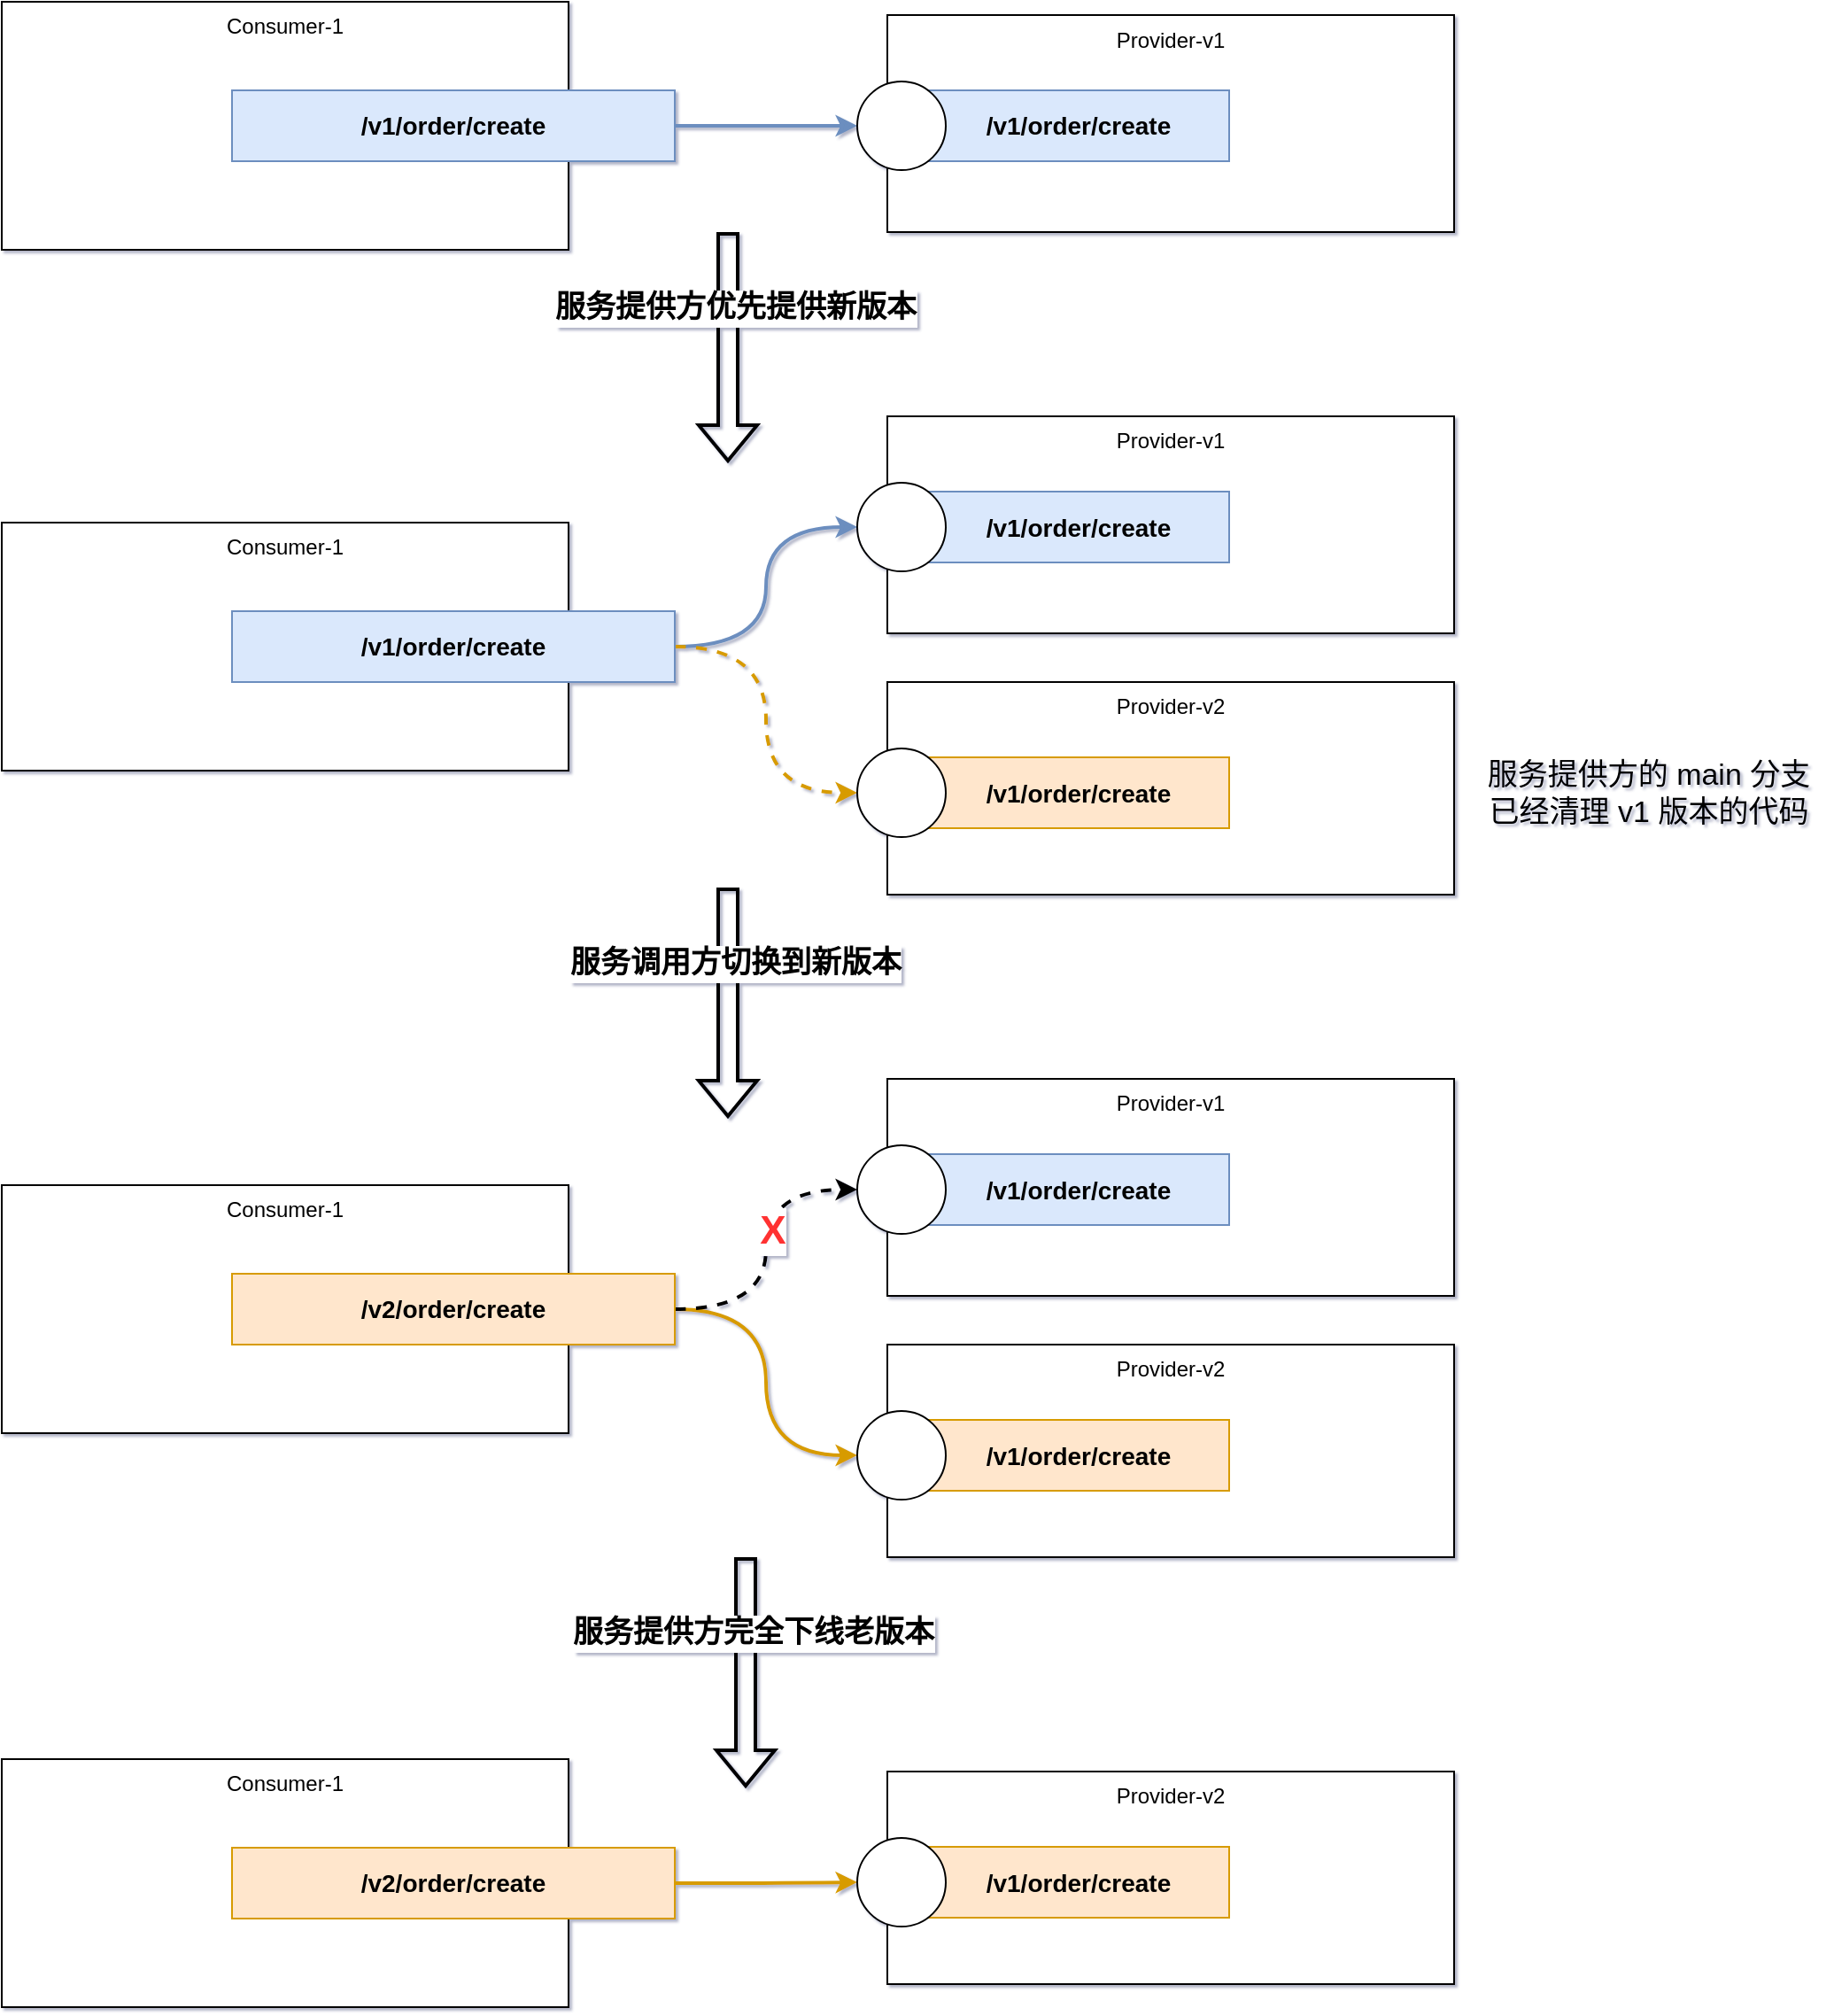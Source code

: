 <mxfile version="17.5.0" type="github">
  <diagram id="WiGuBrc1i97fH-FrYtEF" name="第 1 页">
    <mxGraphModel dx="1426" dy="-375" grid="0" gridSize="10" guides="1" tooltips="1" connect="1" arrows="1" fold="1" page="1" pageScale="1" pageWidth="827" pageHeight="1169" math="0" shadow="1">
      <root>
        <mxCell id="0" />
        <mxCell id="1" parent="0" />
        <mxCell id="TS1yVxYaO-tpHvFG9DHE-1" value="Consumer-1" style="rounded=0;whiteSpace=wrap;html=1;verticalAlign=top;" vertex="1" parent="1">
          <mxGeometry x="30" y="1250" width="320" height="140" as="geometry" />
        </mxCell>
        <mxCell id="TS1yVxYaO-tpHvFG9DHE-2" style="edgeStyle=orthogonalEdgeStyle;rounded=0;orthogonalLoop=1;jettySize=auto;html=1;entryX=0;entryY=0.5;entryDx=0;entryDy=0;fontSize=14;curved=1;fillColor=#dae8fc;strokeColor=#6c8ebf;strokeWidth=2;" edge="1" parent="1" source="TS1yVxYaO-tpHvFG9DHE-3" target="TS1yVxYaO-tpHvFG9DHE-9">
          <mxGeometry relative="1" as="geometry" />
        </mxCell>
        <mxCell id="TS1yVxYaO-tpHvFG9DHE-3" value="/v1/order/create" style="rounded=0;whiteSpace=wrap;html=1;fillColor=#dae8fc;strokeColor=#6c8ebf;fontStyle=1;fontSize=14;" vertex="1" parent="1">
          <mxGeometry x="160" y="1300" width="250" height="40" as="geometry" />
        </mxCell>
        <mxCell id="TS1yVxYaO-tpHvFG9DHE-6" value="Provider-v1" style="rounded=0;whiteSpace=wrap;html=1;verticalAlign=top;" vertex="1" parent="1">
          <mxGeometry x="530" y="1257.5" width="320" height="122.5" as="geometry" />
        </mxCell>
        <mxCell id="TS1yVxYaO-tpHvFG9DHE-7" value="/v1/order/create" style="rounded=0;whiteSpace=wrap;html=1;fillColor=#dae8fc;strokeColor=#6c8ebf;fontStyle=1;fontSize=14;" vertex="1" parent="1">
          <mxGeometry x="553" y="1300" width="170" height="40" as="geometry" />
        </mxCell>
        <mxCell id="TS1yVxYaO-tpHvFG9DHE-9" value="" style="ellipse;whiteSpace=wrap;html=1;aspect=fixed;" vertex="1" parent="1">
          <mxGeometry x="513" y="1295" width="50" height="50" as="geometry" />
        </mxCell>
        <mxCell id="TS1yVxYaO-tpHvFG9DHE-11" value="Consumer-1" style="rounded=0;whiteSpace=wrap;html=1;verticalAlign=top;" vertex="1" parent="1">
          <mxGeometry x="30" y="1544" width="320" height="140" as="geometry" />
        </mxCell>
        <mxCell id="TS1yVxYaO-tpHvFG9DHE-24" style="edgeStyle=orthogonalEdgeStyle;rounded=0;orthogonalLoop=1;jettySize=auto;html=1;entryX=0;entryY=0.5;entryDx=0;entryDy=0;curved=1;strokeWidth=2;fillColor=#dae8fc;strokeColor=#6c8ebf;" edge="1" parent="1" source="TS1yVxYaO-tpHvFG9DHE-13" target="TS1yVxYaO-tpHvFG9DHE-23">
          <mxGeometry relative="1" as="geometry" />
        </mxCell>
        <mxCell id="TS1yVxYaO-tpHvFG9DHE-36" style="edgeStyle=orthogonalEdgeStyle;curved=1;rounded=0;orthogonalLoop=1;jettySize=auto;html=1;entryX=0;entryY=0.5;entryDx=0;entryDy=0;dashed=1;fontSize=22;fontColor=#FF3333;strokeWidth=2;fillColor=#ffe6cc;strokeColor=#d79b00;" edge="1" parent="1" source="TS1yVxYaO-tpHvFG9DHE-13" target="TS1yVxYaO-tpHvFG9DHE-19">
          <mxGeometry relative="1" as="geometry" />
        </mxCell>
        <mxCell id="TS1yVxYaO-tpHvFG9DHE-13" value="/v1/order/create" style="rounded=0;whiteSpace=wrap;html=1;fillColor=#dae8fc;strokeColor=#6c8ebf;fontStyle=1;fontSize=14;" vertex="1" parent="1">
          <mxGeometry x="160" y="1594" width="250" height="40" as="geometry" />
        </mxCell>
        <mxCell id="TS1yVxYaO-tpHvFG9DHE-16" value="Provider-v2" style="rounded=0;whiteSpace=wrap;html=1;verticalAlign=top;" vertex="1" parent="1">
          <mxGeometry x="530" y="1634" width="320" height="120" as="geometry" />
        </mxCell>
        <mxCell id="TS1yVxYaO-tpHvFG9DHE-17" value="/v1/order/create" style="rounded=0;whiteSpace=wrap;html=1;fillColor=#ffe6cc;strokeColor=#d79b00;fontStyle=1;fontSize=14;" vertex="1" parent="1">
          <mxGeometry x="553" y="1676.5" width="170" height="40" as="geometry" />
        </mxCell>
        <mxCell id="TS1yVxYaO-tpHvFG9DHE-19" value="" style="ellipse;whiteSpace=wrap;html=1;aspect=fixed;" vertex="1" parent="1">
          <mxGeometry x="513" y="1671.5" width="50" height="50" as="geometry" />
        </mxCell>
        <mxCell id="TS1yVxYaO-tpHvFG9DHE-21" value="Provider-v1" style="rounded=0;whiteSpace=wrap;html=1;verticalAlign=top;" vertex="1" parent="1">
          <mxGeometry x="530" y="1484" width="320" height="122.5" as="geometry" />
        </mxCell>
        <mxCell id="TS1yVxYaO-tpHvFG9DHE-22" value="/v1/order/create" style="rounded=0;whiteSpace=wrap;html=1;fillColor=#dae8fc;strokeColor=#6c8ebf;fontStyle=1;fontSize=14;" vertex="1" parent="1">
          <mxGeometry x="553" y="1526.5" width="170" height="40" as="geometry" />
        </mxCell>
        <mxCell id="TS1yVxYaO-tpHvFG9DHE-23" value="" style="ellipse;whiteSpace=wrap;html=1;aspect=fixed;" vertex="1" parent="1">
          <mxGeometry x="513" y="1521.5" width="50" height="50" as="geometry" />
        </mxCell>
        <mxCell id="TS1yVxYaO-tpHvFG9DHE-25" value="Consumer-1" style="rounded=0;whiteSpace=wrap;html=1;verticalAlign=top;" vertex="1" parent="1">
          <mxGeometry x="30" y="1918" width="320" height="140" as="geometry" />
        </mxCell>
        <mxCell id="TS1yVxYaO-tpHvFG9DHE-26" style="edgeStyle=orthogonalEdgeStyle;rounded=0;orthogonalLoop=1;jettySize=auto;html=1;entryX=0;entryY=0.5;entryDx=0;entryDy=0;curved=1;strokeWidth=2;fillColor=#ffe6cc;strokeColor=#d79b00;" edge="1" parent="1" source="TS1yVxYaO-tpHvFG9DHE-27" target="TS1yVxYaO-tpHvFG9DHE-30">
          <mxGeometry relative="1" as="geometry" />
        </mxCell>
        <mxCell id="TS1yVxYaO-tpHvFG9DHE-34" style="edgeStyle=orthogonalEdgeStyle;curved=1;rounded=0;orthogonalLoop=1;jettySize=auto;html=1;entryX=0;entryY=0.5;entryDx=0;entryDy=0;strokeWidth=2;dashed=1;" edge="1" parent="1" source="TS1yVxYaO-tpHvFG9DHE-27" target="TS1yVxYaO-tpHvFG9DHE-33">
          <mxGeometry relative="1" as="geometry" />
        </mxCell>
        <mxCell id="TS1yVxYaO-tpHvFG9DHE-35" value="X" style="edgeLabel;html=1;align=center;verticalAlign=middle;resizable=0;points=[];fontStyle=1;fontSize=22;fontColor=#FF3333;" vertex="1" connectable="0" parent="TS1yVxYaO-tpHvFG9DHE-34">
          <mxGeometry x="0.12" y="-2" relative="1" as="geometry">
            <mxPoint x="1" as="offset" />
          </mxGeometry>
        </mxCell>
        <mxCell id="TS1yVxYaO-tpHvFG9DHE-27" value="/v2/order/create" style="rounded=0;whiteSpace=wrap;html=1;fillColor=#ffe6cc;strokeColor=#d79b00;fontStyle=1;fontSize=14;" vertex="1" parent="1">
          <mxGeometry x="160" y="1968" width="250" height="40" as="geometry" />
        </mxCell>
        <mxCell id="TS1yVxYaO-tpHvFG9DHE-28" value="Provider-v2" style="rounded=0;whiteSpace=wrap;html=1;verticalAlign=top;" vertex="1" parent="1">
          <mxGeometry x="530" y="2008" width="320" height="120" as="geometry" />
        </mxCell>
        <mxCell id="TS1yVxYaO-tpHvFG9DHE-29" value="/v1/order/create" style="rounded=0;whiteSpace=wrap;html=1;fillColor=#ffe6cc;strokeColor=#d79b00;fontStyle=1;fontSize=14;" vertex="1" parent="1">
          <mxGeometry x="553" y="2050.5" width="170" height="40" as="geometry" />
        </mxCell>
        <mxCell id="TS1yVxYaO-tpHvFG9DHE-30" value="" style="ellipse;whiteSpace=wrap;html=1;aspect=fixed;" vertex="1" parent="1">
          <mxGeometry x="513" y="2045.5" width="50" height="50" as="geometry" />
        </mxCell>
        <mxCell id="TS1yVxYaO-tpHvFG9DHE-31" value="Provider-v1" style="rounded=0;whiteSpace=wrap;html=1;verticalAlign=top;" vertex="1" parent="1">
          <mxGeometry x="530" y="1858" width="320" height="122.5" as="geometry" />
        </mxCell>
        <mxCell id="TS1yVxYaO-tpHvFG9DHE-32" value="/v1/order/create" style="rounded=0;whiteSpace=wrap;html=1;fillColor=#dae8fc;strokeColor=#6c8ebf;fontStyle=1;fontSize=14;" vertex="1" parent="1">
          <mxGeometry x="553" y="1900.5" width="170" height="40" as="geometry" />
        </mxCell>
        <mxCell id="TS1yVxYaO-tpHvFG9DHE-33" value="" style="ellipse;whiteSpace=wrap;html=1;aspect=fixed;" vertex="1" parent="1">
          <mxGeometry x="513" y="1895.5" width="50" height="50" as="geometry" />
        </mxCell>
        <mxCell id="TS1yVxYaO-tpHvFG9DHE-38" value="Consumer-1" style="rounded=0;whiteSpace=wrap;html=1;verticalAlign=top;" vertex="1" parent="1">
          <mxGeometry x="30" y="2242" width="320" height="140" as="geometry" />
        </mxCell>
        <mxCell id="TS1yVxYaO-tpHvFG9DHE-39" style="edgeStyle=orthogonalEdgeStyle;rounded=0;orthogonalLoop=1;jettySize=auto;html=1;entryX=0;entryY=0.5;entryDx=0;entryDy=0;curved=1;strokeWidth=2;fillColor=#ffe6cc;strokeColor=#d79b00;" edge="1" parent="1" source="TS1yVxYaO-tpHvFG9DHE-42" target="TS1yVxYaO-tpHvFG9DHE-45">
          <mxGeometry relative="1" as="geometry" />
        </mxCell>
        <mxCell id="TS1yVxYaO-tpHvFG9DHE-42" value="/v2/order/create" style="rounded=0;whiteSpace=wrap;html=1;fillColor=#ffe6cc;strokeColor=#d79b00;fontStyle=1;fontSize=14;" vertex="1" parent="1">
          <mxGeometry x="160" y="2292" width="250" height="40" as="geometry" />
        </mxCell>
        <mxCell id="TS1yVxYaO-tpHvFG9DHE-43" value="Provider-v2" style="rounded=0;whiteSpace=wrap;html=1;verticalAlign=top;" vertex="1" parent="1">
          <mxGeometry x="530" y="2249" width="320" height="120" as="geometry" />
        </mxCell>
        <mxCell id="TS1yVxYaO-tpHvFG9DHE-44" value="/v1/order/create" style="rounded=0;whiteSpace=wrap;html=1;fillColor=#ffe6cc;strokeColor=#d79b00;fontStyle=1;fontSize=14;" vertex="1" parent="1">
          <mxGeometry x="553" y="2291.5" width="170" height="40" as="geometry" />
        </mxCell>
        <mxCell id="TS1yVxYaO-tpHvFG9DHE-45" value="" style="ellipse;whiteSpace=wrap;html=1;aspect=fixed;" vertex="1" parent="1">
          <mxGeometry x="513" y="2286.5" width="50" height="50" as="geometry" />
        </mxCell>
        <mxCell id="TS1yVxYaO-tpHvFG9DHE-49" value="" style="shape=flexArrow;endArrow=classic;html=1;rounded=0;fontSize=22;fontColor=#FF3333;strokeWidth=2;curved=1;" edge="1" parent="1">
          <mxGeometry width="50" height="50" relative="1" as="geometry">
            <mxPoint x="440" y="1380" as="sourcePoint" />
            <mxPoint x="440" y="1510" as="targetPoint" />
          </mxGeometry>
        </mxCell>
        <mxCell id="TS1yVxYaO-tpHvFG9DHE-50" value="服务提供方优先提供新版本" style="edgeLabel;html=1;align=center;verticalAlign=middle;resizable=0;points=[];fontSize=17;fontColor=#000000;fontStyle=1" vertex="1" connectable="0" parent="TS1yVxYaO-tpHvFG9DHE-49">
          <mxGeometry x="-0.339" y="4" relative="1" as="geometry">
            <mxPoint as="offset" />
          </mxGeometry>
        </mxCell>
        <mxCell id="TS1yVxYaO-tpHvFG9DHE-51" value="" style="shape=flexArrow;endArrow=classic;html=1;rounded=0;fontSize=22;fontColor=#FF3333;strokeWidth=2;curved=1;" edge="1" parent="1">
          <mxGeometry width="50" height="50" relative="1" as="geometry">
            <mxPoint x="440" y="1750" as="sourcePoint" />
            <mxPoint x="440" y="1880" as="targetPoint" />
          </mxGeometry>
        </mxCell>
        <mxCell id="TS1yVxYaO-tpHvFG9DHE-52" value="服务调用方切换到新版本" style="edgeLabel;html=1;align=center;verticalAlign=middle;resizable=0;points=[];fontSize=17;fontColor=#000000;fontStyle=1" vertex="1" connectable="0" parent="TS1yVxYaO-tpHvFG9DHE-51">
          <mxGeometry x="-0.339" y="4" relative="1" as="geometry">
            <mxPoint as="offset" />
          </mxGeometry>
        </mxCell>
        <mxCell id="TS1yVxYaO-tpHvFG9DHE-53" value="" style="shape=flexArrow;endArrow=classic;html=1;rounded=0;fontSize=22;fontColor=#FF3333;strokeWidth=2;curved=1;" edge="1" parent="1">
          <mxGeometry width="50" height="50" relative="1" as="geometry">
            <mxPoint x="450" y="2128" as="sourcePoint" />
            <mxPoint x="450" y="2258" as="targetPoint" />
          </mxGeometry>
        </mxCell>
        <mxCell id="TS1yVxYaO-tpHvFG9DHE-54" value="服务提供方完全下线老版本" style="edgeLabel;html=1;align=center;verticalAlign=middle;resizable=0;points=[];fontSize=17;fontColor=#000000;fontStyle=1" vertex="1" connectable="0" parent="TS1yVxYaO-tpHvFG9DHE-53">
          <mxGeometry x="-0.339" y="4" relative="1" as="geometry">
            <mxPoint as="offset" />
          </mxGeometry>
        </mxCell>
        <mxCell id="TS1yVxYaO-tpHvFG9DHE-55" value="服务提供方的 main 分支已经清理 v1 版本的代码" style="text;html=1;strokeColor=none;fillColor=none;align=center;verticalAlign=middle;whiteSpace=wrap;rounded=0;dashed=1;fontSize=17;fontColor=#000000;" vertex="1" parent="1">
          <mxGeometry x="860" y="1681.5" width="200" height="30" as="geometry" />
        </mxCell>
      </root>
    </mxGraphModel>
  </diagram>
</mxfile>
